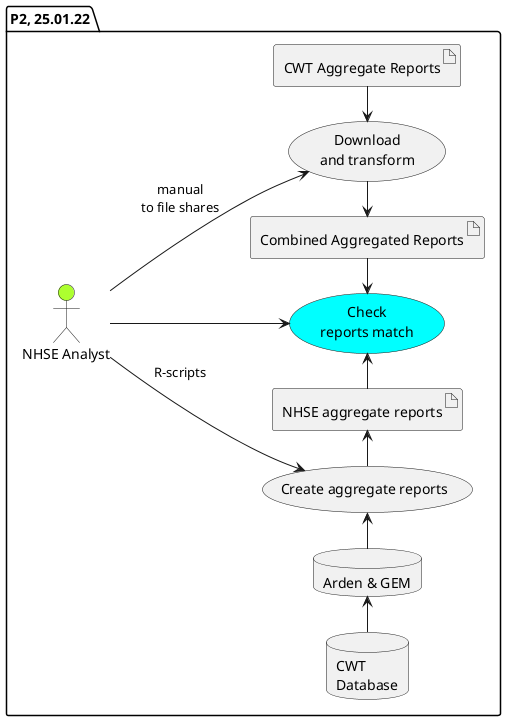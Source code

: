 @startuml use-case-nhse-analyst-1
left to right direction
package "P2, 25.01.22" {

database "CWT\nDatabase" as db
database "Arden & GEM" as agm
usecase "Download\nand transform" as md2
artifact "Combined Aggregated Reports" as cdf2
usecase "Create aggregate reports" as car
artifact "NHSE aggregate reports" as rpt2
usecase "Check\nreports match" as chk #Cyan
artifact "CWT Aggregate Reports" as rpt1
actor "NHSE Analyst" as na #GreenYellow

db -> agm
agm -> car
car -> rpt2
rpt2 -> chk
chk <- cdf2
cdf2 <- md2
md2 <- rpt1

na --> md2 : manual\nto file shares
na --> car : R-scripts
na --> chk

}
@enduml